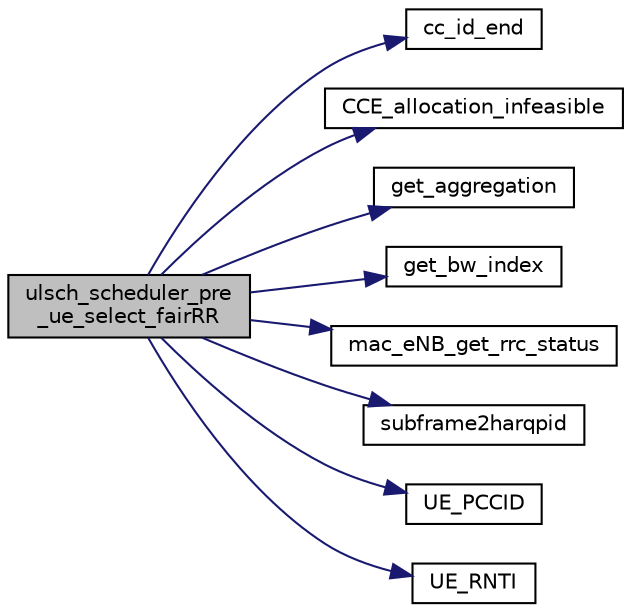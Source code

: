 digraph "ulsch_scheduler_pre_ue_select_fairRR"
{
 // LATEX_PDF_SIZE
  edge [fontname="Helvetica",fontsize="10",labelfontname="Helvetica",labelfontsize="10"];
  node [fontname="Helvetica",fontsize="10",shape=record];
  rankdir="LR";
  Node1 [label="ulsch_scheduler_pre\l_ue_select_fairRR",height=0.2,width=0.4,color="black", fillcolor="grey75", style="filled", fontcolor="black",tooltip=" "];
  Node1 -> Node2 [color="midnightblue",fontsize="10",style="solid",fontname="Helvetica"];
  Node2 [label="cc_id_end",height=0.2,width=0.4,color="black", fillcolor="white", style="filled",URL="$eNB__scheduler__fairRR_8c.html#ae4768777de95df62e7fc09d3f6415c96",tooltip=" "];
  Node1 -> Node3 [color="midnightblue",fontsize="10",style="solid",fontname="Helvetica"];
  Node3 [label="CCE_allocation_infeasible",height=0.2,width=0.4,color="black", fillcolor="white", style="filled",URL="$group____mac.html#ga08091f59e46cc6cbe9eac747d19517e6",tooltip=" "];
  Node1 -> Node4 [color="midnightblue",fontsize="10",style="solid",fontname="Helvetica"];
  Node4 [label="get_aggregation",height=0.2,width=0.4,color="black", fillcolor="white", style="filled",URL="$group____mac.html#ga4c2fbdb0dfe9c6eb3eea73322800e767",tooltip=" "];
  Node1 -> Node5 [color="midnightblue",fontsize="10",style="solid",fontname="Helvetica"];
  Node5 [label="get_bw_index",height=0.2,width=0.4,color="black", fillcolor="white", style="filled",URL="$group____mac.html#ga90192a5bf0a35e59da30cc67f2d17d33",tooltip=" "];
  Node1 -> Node6 [color="midnightblue",fontsize="10",style="solid",fontname="Helvetica"];
  Node6 [label="mac_eNB_get_rrc_status",height=0.2,width=0.4,color="black", fillcolor="white", style="filled",URL="$group____rrc.html#ga924d14199b132512e86d4fec21b50253",tooltip=" "];
  Node1 -> Node7 [color="midnightblue",fontsize="10",style="solid",fontname="Helvetica"];
  Node7 [label="subframe2harqpid",height=0.2,width=0.4,color="black", fillcolor="white", style="filled",URL="$group____mac.html#gab50114bec770935c2cfd4c57407bdcbf",tooltip=" "];
  Node1 -> Node8 [color="midnightblue",fontsize="10",style="solid",fontname="Helvetica"];
  Node8 [label="UE_PCCID",height=0.2,width=0.4,color="black", fillcolor="white", style="filled",URL="$group____mac.html#ga63d612e6b94450ff40406b999ab25448",tooltip=" "];
  Node1 -> Node9 [color="midnightblue",fontsize="10",style="solid",fontname="Helvetica"];
  Node9 [label="UE_RNTI",height=0.2,width=0.4,color="black", fillcolor="white", style="filled",URL="$group____mac.html#gab1357b72b8008581c108de6f662a3ca8",tooltip=" "];
}
